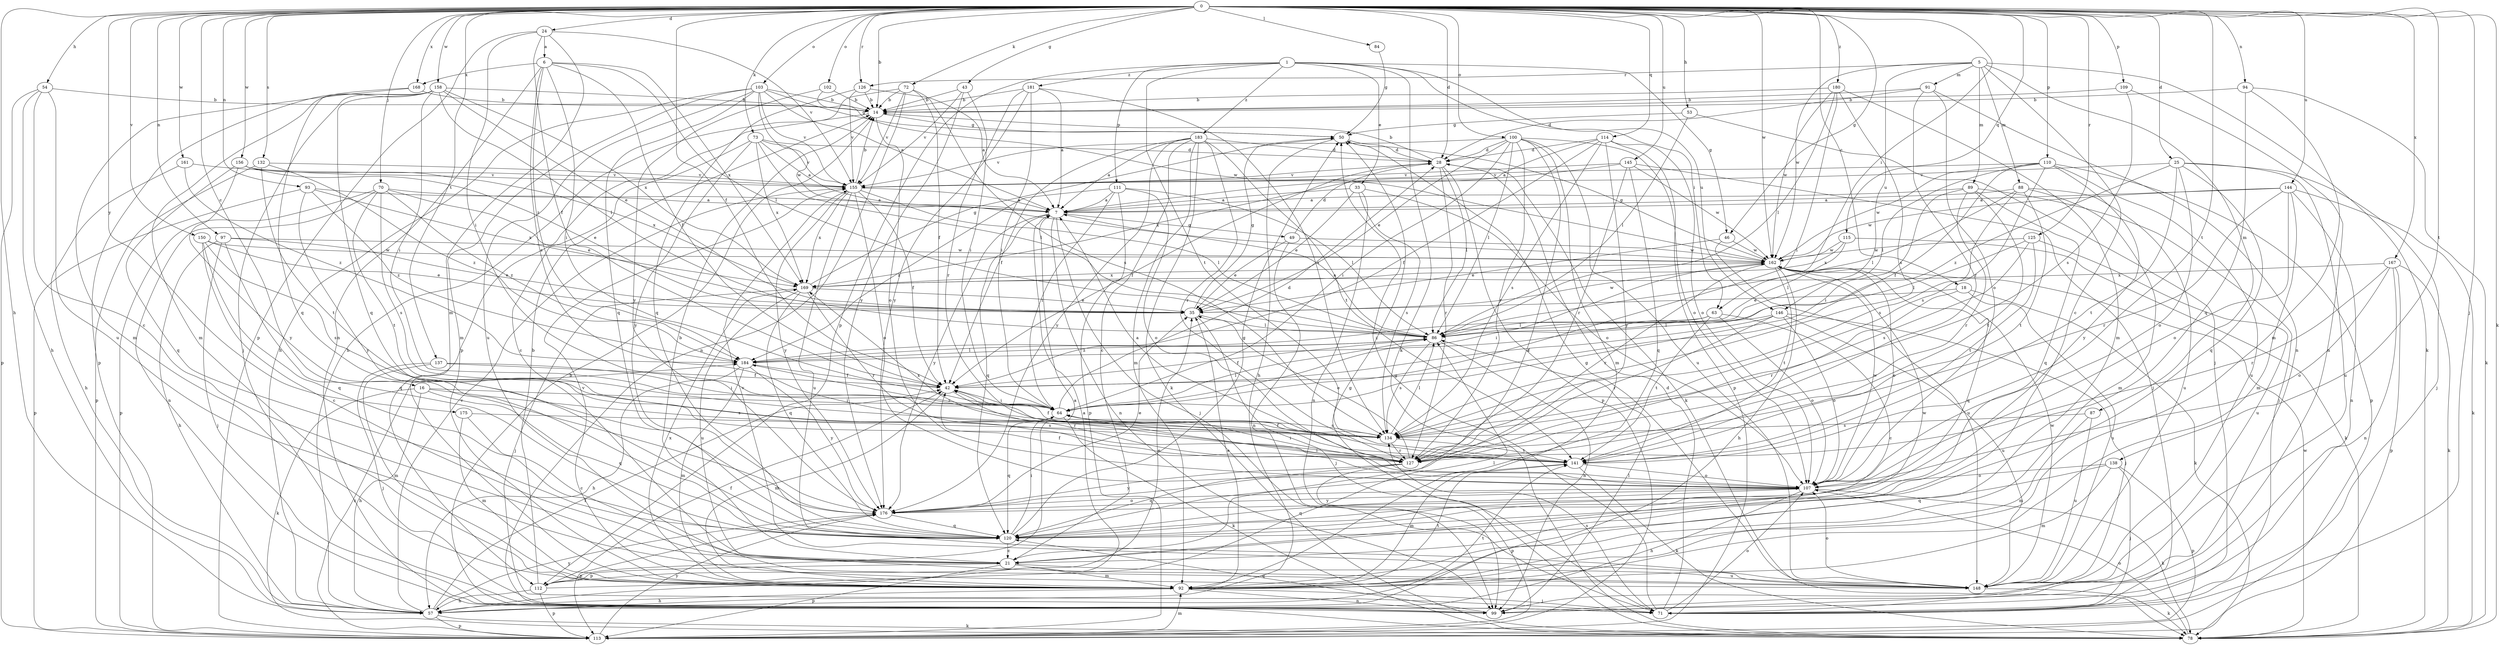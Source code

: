 strict digraph  {
0;
1;
5;
6;
7;
14;
16;
18;
21;
24;
25;
28;
33;
35;
42;
43;
46;
49;
50;
53;
54;
57;
63;
64;
70;
71;
72;
73;
78;
84;
86;
87;
88;
89;
91;
92;
93;
94;
97;
99;
100;
102;
103;
107;
109;
110;
111;
112;
113;
114;
115;
120;
125;
126;
127;
132;
134;
137;
138;
141;
144;
145;
146;
148;
150;
155;
156;
158;
161;
162;
167;
168;
169;
175;
176;
180;
181;
183;
184;
0 -> 14  [label=b];
0 -> 16  [label=c];
0 -> 18  [label=c];
0 -> 24  [label=d];
0 -> 25  [label=d];
0 -> 28  [label=d];
0 -> 42  [label=f];
0 -> 43  [label=g];
0 -> 46  [label=g];
0 -> 53  [label=h];
0 -> 54  [label=h];
0 -> 57  [label=h];
0 -> 63  [label=i];
0 -> 70  [label=j];
0 -> 71  [label=j];
0 -> 72  [label=k];
0 -> 73  [label=k];
0 -> 78  [label=k];
0 -> 84  [label=l];
0 -> 93  [label=n];
0 -> 94  [label=n];
0 -> 97  [label=n];
0 -> 100  [label=o];
0 -> 102  [label=o];
0 -> 103  [label=o];
0 -> 109  [label=p];
0 -> 110  [label=p];
0 -> 114  [label=q];
0 -> 115  [label=q];
0 -> 125  [label=r];
0 -> 126  [label=r];
0 -> 132  [label=s];
0 -> 137  [label=t];
0 -> 138  [label=t];
0 -> 141  [label=t];
0 -> 144  [label=u];
0 -> 145  [label=u];
0 -> 150  [label=v];
0 -> 156  [label=w];
0 -> 158  [label=w];
0 -> 161  [label=w];
0 -> 162  [label=w];
0 -> 167  [label=x];
0 -> 168  [label=x];
0 -> 175  [label=y];
0 -> 180  [label=z];
1 -> 33  [label=e];
1 -> 46  [label=g];
1 -> 63  [label=i];
1 -> 78  [label=k];
1 -> 111  [label=p];
1 -> 112  [label=p];
1 -> 141  [label=t];
1 -> 146  [label=u];
1 -> 181  [label=z];
1 -> 183  [label=z];
5 -> 21  [label=c];
5 -> 78  [label=k];
5 -> 87  [label=m];
5 -> 88  [label=m];
5 -> 89  [label=m];
5 -> 91  [label=m];
5 -> 126  [label=r];
5 -> 146  [label=u];
5 -> 162  [label=w];
6 -> 42  [label=f];
6 -> 64  [label=i];
6 -> 86  [label=l];
6 -> 99  [label=n];
6 -> 134  [label=s];
6 -> 168  [label=x];
6 -> 169  [label=x];
6 -> 184  [label=z];
7 -> 49  [label=g];
7 -> 71  [label=j];
7 -> 99  [label=n];
7 -> 120  [label=q];
7 -> 176  [label=y];
14 -> 50  [label=g];
14 -> 107  [label=o];
14 -> 112  [label=p];
16 -> 57  [label=h];
16 -> 64  [label=i];
16 -> 78  [label=k];
16 -> 120  [label=q];
16 -> 134  [label=s];
18 -> 35  [label=e];
18 -> 78  [label=k];
18 -> 127  [label=r];
18 -> 148  [label=u];
21 -> 14  [label=b];
21 -> 92  [label=m];
21 -> 112  [label=p];
21 -> 113  [label=p];
21 -> 148  [label=u];
21 -> 162  [label=w];
24 -> 6  [label=a];
24 -> 42  [label=f];
24 -> 64  [label=i];
24 -> 92  [label=m];
24 -> 113  [label=p];
24 -> 155  [label=v];
25 -> 71  [label=j];
25 -> 107  [label=o];
25 -> 120  [label=q];
25 -> 141  [label=t];
25 -> 148  [label=u];
25 -> 155  [label=v];
25 -> 184  [label=z];
28 -> 14  [label=b];
28 -> 42  [label=f];
28 -> 78  [label=k];
28 -> 86  [label=l];
28 -> 113  [label=p];
28 -> 127  [label=r];
28 -> 155  [label=v];
33 -> 7  [label=a];
33 -> 35  [label=e];
33 -> 99  [label=n];
33 -> 107  [label=o];
33 -> 134  [label=s];
35 -> 50  [label=g];
35 -> 71  [label=j];
35 -> 86  [label=l];
35 -> 162  [label=w];
42 -> 64  [label=i];
42 -> 92  [label=m];
42 -> 127  [label=r];
43 -> 14  [label=b];
43 -> 64  [label=i];
43 -> 155  [label=v];
43 -> 176  [label=y];
46 -> 35  [label=e];
46 -> 148  [label=u];
46 -> 162  [label=w];
49 -> 28  [label=d];
49 -> 35  [label=e];
49 -> 99  [label=n];
49 -> 162  [label=w];
50 -> 28  [label=d];
50 -> 57  [label=h];
53 -> 50  [label=g];
53 -> 71  [label=j];
53 -> 86  [label=l];
54 -> 14  [label=b];
54 -> 21  [label=c];
54 -> 57  [label=h];
54 -> 113  [label=p];
54 -> 148  [label=u];
57 -> 7  [label=a];
57 -> 42  [label=f];
57 -> 78  [label=k];
57 -> 113  [label=p];
57 -> 141  [label=t];
57 -> 155  [label=v];
57 -> 176  [label=y];
63 -> 21  [label=c];
63 -> 86  [label=l];
63 -> 107  [label=o];
63 -> 141  [label=t];
63 -> 184  [label=z];
64 -> 28  [label=d];
64 -> 78  [label=k];
64 -> 86  [label=l];
64 -> 120  [label=q];
64 -> 134  [label=s];
70 -> 7  [label=a];
70 -> 35  [label=e];
70 -> 99  [label=n];
70 -> 113  [label=p];
70 -> 134  [label=s];
70 -> 141  [label=t];
70 -> 184  [label=z];
71 -> 28  [label=d];
71 -> 50  [label=g];
71 -> 107  [label=o];
71 -> 134  [label=s];
72 -> 14  [label=b];
72 -> 42  [label=f];
72 -> 57  [label=h];
72 -> 99  [label=n];
72 -> 134  [label=s];
72 -> 155  [label=v];
73 -> 7  [label=a];
73 -> 21  [label=c];
73 -> 28  [label=d];
73 -> 86  [label=l];
73 -> 155  [label=v];
73 -> 169  [label=x];
73 -> 176  [label=y];
78 -> 14  [label=b];
78 -> 50  [label=g];
78 -> 107  [label=o];
78 -> 162  [label=w];
84 -> 50  [label=g];
86 -> 7  [label=a];
86 -> 42  [label=f];
86 -> 99  [label=n];
86 -> 134  [label=s];
86 -> 184  [label=z];
87 -> 92  [label=m];
87 -> 134  [label=s];
87 -> 148  [label=u];
88 -> 7  [label=a];
88 -> 86  [label=l];
88 -> 92  [label=m];
88 -> 134  [label=s];
88 -> 141  [label=t];
88 -> 148  [label=u];
89 -> 7  [label=a];
89 -> 64  [label=i];
89 -> 71  [label=j];
89 -> 120  [label=q];
89 -> 127  [label=r];
89 -> 141  [label=t];
91 -> 14  [label=b];
91 -> 28  [label=d];
91 -> 99  [label=n];
91 -> 107  [label=o];
91 -> 127  [label=r];
92 -> 35  [label=e];
92 -> 57  [label=h];
92 -> 71  [label=j];
92 -> 99  [label=n];
92 -> 141  [label=t];
92 -> 155  [label=v];
92 -> 169  [label=x];
93 -> 7  [label=a];
93 -> 113  [label=p];
93 -> 169  [label=x];
93 -> 176  [label=y];
93 -> 184  [label=z];
94 -> 14  [label=b];
94 -> 78  [label=k];
94 -> 92  [label=m];
94 -> 120  [label=q];
97 -> 35  [label=e];
97 -> 57  [label=h];
97 -> 71  [label=j];
97 -> 120  [label=q];
97 -> 162  [label=w];
99 -> 86  [label=l];
99 -> 120  [label=q];
100 -> 21  [label=c];
100 -> 28  [label=d];
100 -> 35  [label=e];
100 -> 64  [label=i];
100 -> 86  [label=l];
100 -> 92  [label=m];
100 -> 107  [label=o];
100 -> 127  [label=r];
100 -> 148  [label=u];
100 -> 155  [label=v];
102 -> 14  [label=b];
102 -> 162  [label=w];
102 -> 176  [label=y];
103 -> 7  [label=a];
103 -> 14  [label=b];
103 -> 50  [label=g];
103 -> 57  [label=h];
103 -> 92  [label=m];
103 -> 120  [label=q];
103 -> 148  [label=u];
103 -> 155  [label=v];
103 -> 162  [label=w];
107 -> 42  [label=f];
107 -> 57  [label=h];
107 -> 64  [label=i];
107 -> 78  [label=k];
107 -> 120  [label=q];
107 -> 162  [label=w];
107 -> 176  [label=y];
109 -> 14  [label=b];
109 -> 99  [label=n];
109 -> 134  [label=s];
110 -> 42  [label=f];
110 -> 86  [label=l];
110 -> 113  [label=p];
110 -> 134  [label=s];
110 -> 148  [label=u];
110 -> 155  [label=v];
110 -> 162  [label=w];
110 -> 176  [label=y];
111 -> 7  [label=a];
111 -> 64  [label=i];
111 -> 86  [label=l];
111 -> 107  [label=o];
111 -> 113  [label=p];
111 -> 184  [label=z];
112 -> 7  [label=a];
112 -> 14  [label=b];
112 -> 35  [label=e];
112 -> 42  [label=f];
112 -> 57  [label=h];
112 -> 86  [label=l];
112 -> 113  [label=p];
113 -> 92  [label=m];
113 -> 176  [label=y];
113 -> 184  [label=z];
114 -> 7  [label=a];
114 -> 28  [label=d];
114 -> 42  [label=f];
114 -> 107  [label=o];
114 -> 113  [label=p];
114 -> 134  [label=s];
114 -> 176  [label=y];
115 -> 78  [label=k];
115 -> 86  [label=l];
115 -> 162  [label=w];
115 -> 169  [label=x];
120 -> 21  [label=c];
120 -> 50  [label=g];
120 -> 64  [label=i];
125 -> 86  [label=l];
125 -> 134  [label=s];
125 -> 141  [label=t];
125 -> 148  [label=u];
125 -> 162  [label=w];
126 -> 7  [label=a];
126 -> 14  [label=b];
126 -> 120  [label=q];
126 -> 155  [label=v];
127 -> 7  [label=a];
127 -> 35  [label=e];
127 -> 64  [label=i];
127 -> 113  [label=p];
127 -> 120  [label=q];
127 -> 176  [label=y];
132 -> 113  [label=p];
132 -> 141  [label=t];
132 -> 155  [label=v];
132 -> 184  [label=z];
134 -> 42  [label=f];
134 -> 86  [label=l];
134 -> 127  [label=r];
134 -> 141  [label=t];
134 -> 184  [label=z];
137 -> 42  [label=f];
137 -> 64  [label=i];
137 -> 71  [label=j];
137 -> 92  [label=m];
138 -> 71  [label=j];
138 -> 92  [label=m];
138 -> 107  [label=o];
138 -> 113  [label=p];
138 -> 120  [label=q];
141 -> 42  [label=f];
141 -> 78  [label=k];
141 -> 92  [label=m];
141 -> 107  [label=o];
141 -> 169  [label=x];
144 -> 7  [label=a];
144 -> 78  [label=k];
144 -> 92  [label=m];
144 -> 99  [label=n];
144 -> 107  [label=o];
144 -> 127  [label=r];
144 -> 162  [label=w];
145 -> 71  [label=j];
145 -> 120  [label=q];
145 -> 127  [label=r];
145 -> 155  [label=v];
145 -> 162  [label=w];
145 -> 169  [label=x];
146 -> 42  [label=f];
146 -> 71  [label=j];
146 -> 86  [label=l];
146 -> 107  [label=o];
146 -> 127  [label=r];
146 -> 148  [label=u];
148 -> 50  [label=g];
148 -> 78  [label=k];
148 -> 107  [label=o];
148 -> 155  [label=v];
148 -> 162  [label=w];
150 -> 21  [label=c];
150 -> 35  [label=e];
150 -> 120  [label=q];
150 -> 134  [label=s];
150 -> 162  [label=w];
155 -> 7  [label=a];
155 -> 14  [label=b];
155 -> 42  [label=f];
155 -> 86  [label=l];
155 -> 107  [label=o];
155 -> 148  [label=u];
155 -> 169  [label=x];
155 -> 176  [label=y];
156 -> 35  [label=e];
156 -> 120  [label=q];
156 -> 155  [label=v];
156 -> 169  [label=x];
156 -> 176  [label=y];
158 -> 14  [label=b];
158 -> 35  [label=e];
158 -> 64  [label=i];
158 -> 71  [label=j];
158 -> 86  [label=l];
158 -> 92  [label=m];
158 -> 113  [label=p];
158 -> 120  [label=q];
158 -> 169  [label=x];
161 -> 57  [label=h];
161 -> 155  [label=v];
161 -> 184  [label=z];
162 -> 50  [label=g];
162 -> 57  [label=h];
162 -> 64  [label=i];
162 -> 107  [label=o];
162 -> 120  [label=q];
162 -> 127  [label=r];
162 -> 141  [label=t];
162 -> 169  [label=x];
167 -> 78  [label=k];
167 -> 99  [label=n];
167 -> 107  [label=o];
167 -> 113  [label=p];
167 -> 127  [label=r];
167 -> 169  [label=x];
168 -> 14  [label=b];
168 -> 92  [label=m];
168 -> 120  [label=q];
169 -> 35  [label=e];
169 -> 50  [label=g];
169 -> 71  [label=j];
169 -> 120  [label=q];
169 -> 127  [label=r];
169 -> 148  [label=u];
175 -> 21  [label=c];
175 -> 92  [label=m];
175 -> 134  [label=s];
176 -> 35  [label=e];
176 -> 107  [label=o];
176 -> 113  [label=p];
176 -> 120  [label=q];
180 -> 14  [label=b];
180 -> 64  [label=i];
180 -> 86  [label=l];
180 -> 92  [label=m];
180 -> 134  [label=s];
180 -> 162  [label=w];
181 -> 7  [label=a];
181 -> 14  [label=b];
181 -> 64  [label=i];
181 -> 127  [label=r];
181 -> 134  [label=s];
181 -> 176  [label=y];
183 -> 7  [label=a];
183 -> 21  [label=c];
183 -> 28  [label=d];
183 -> 42  [label=f];
183 -> 78  [label=k];
183 -> 92  [label=m];
183 -> 127  [label=r];
183 -> 141  [label=t];
183 -> 176  [label=y];
184 -> 42  [label=f];
184 -> 57  [label=h];
184 -> 86  [label=l];
184 -> 92  [label=m];
184 -> 176  [label=y];
}
